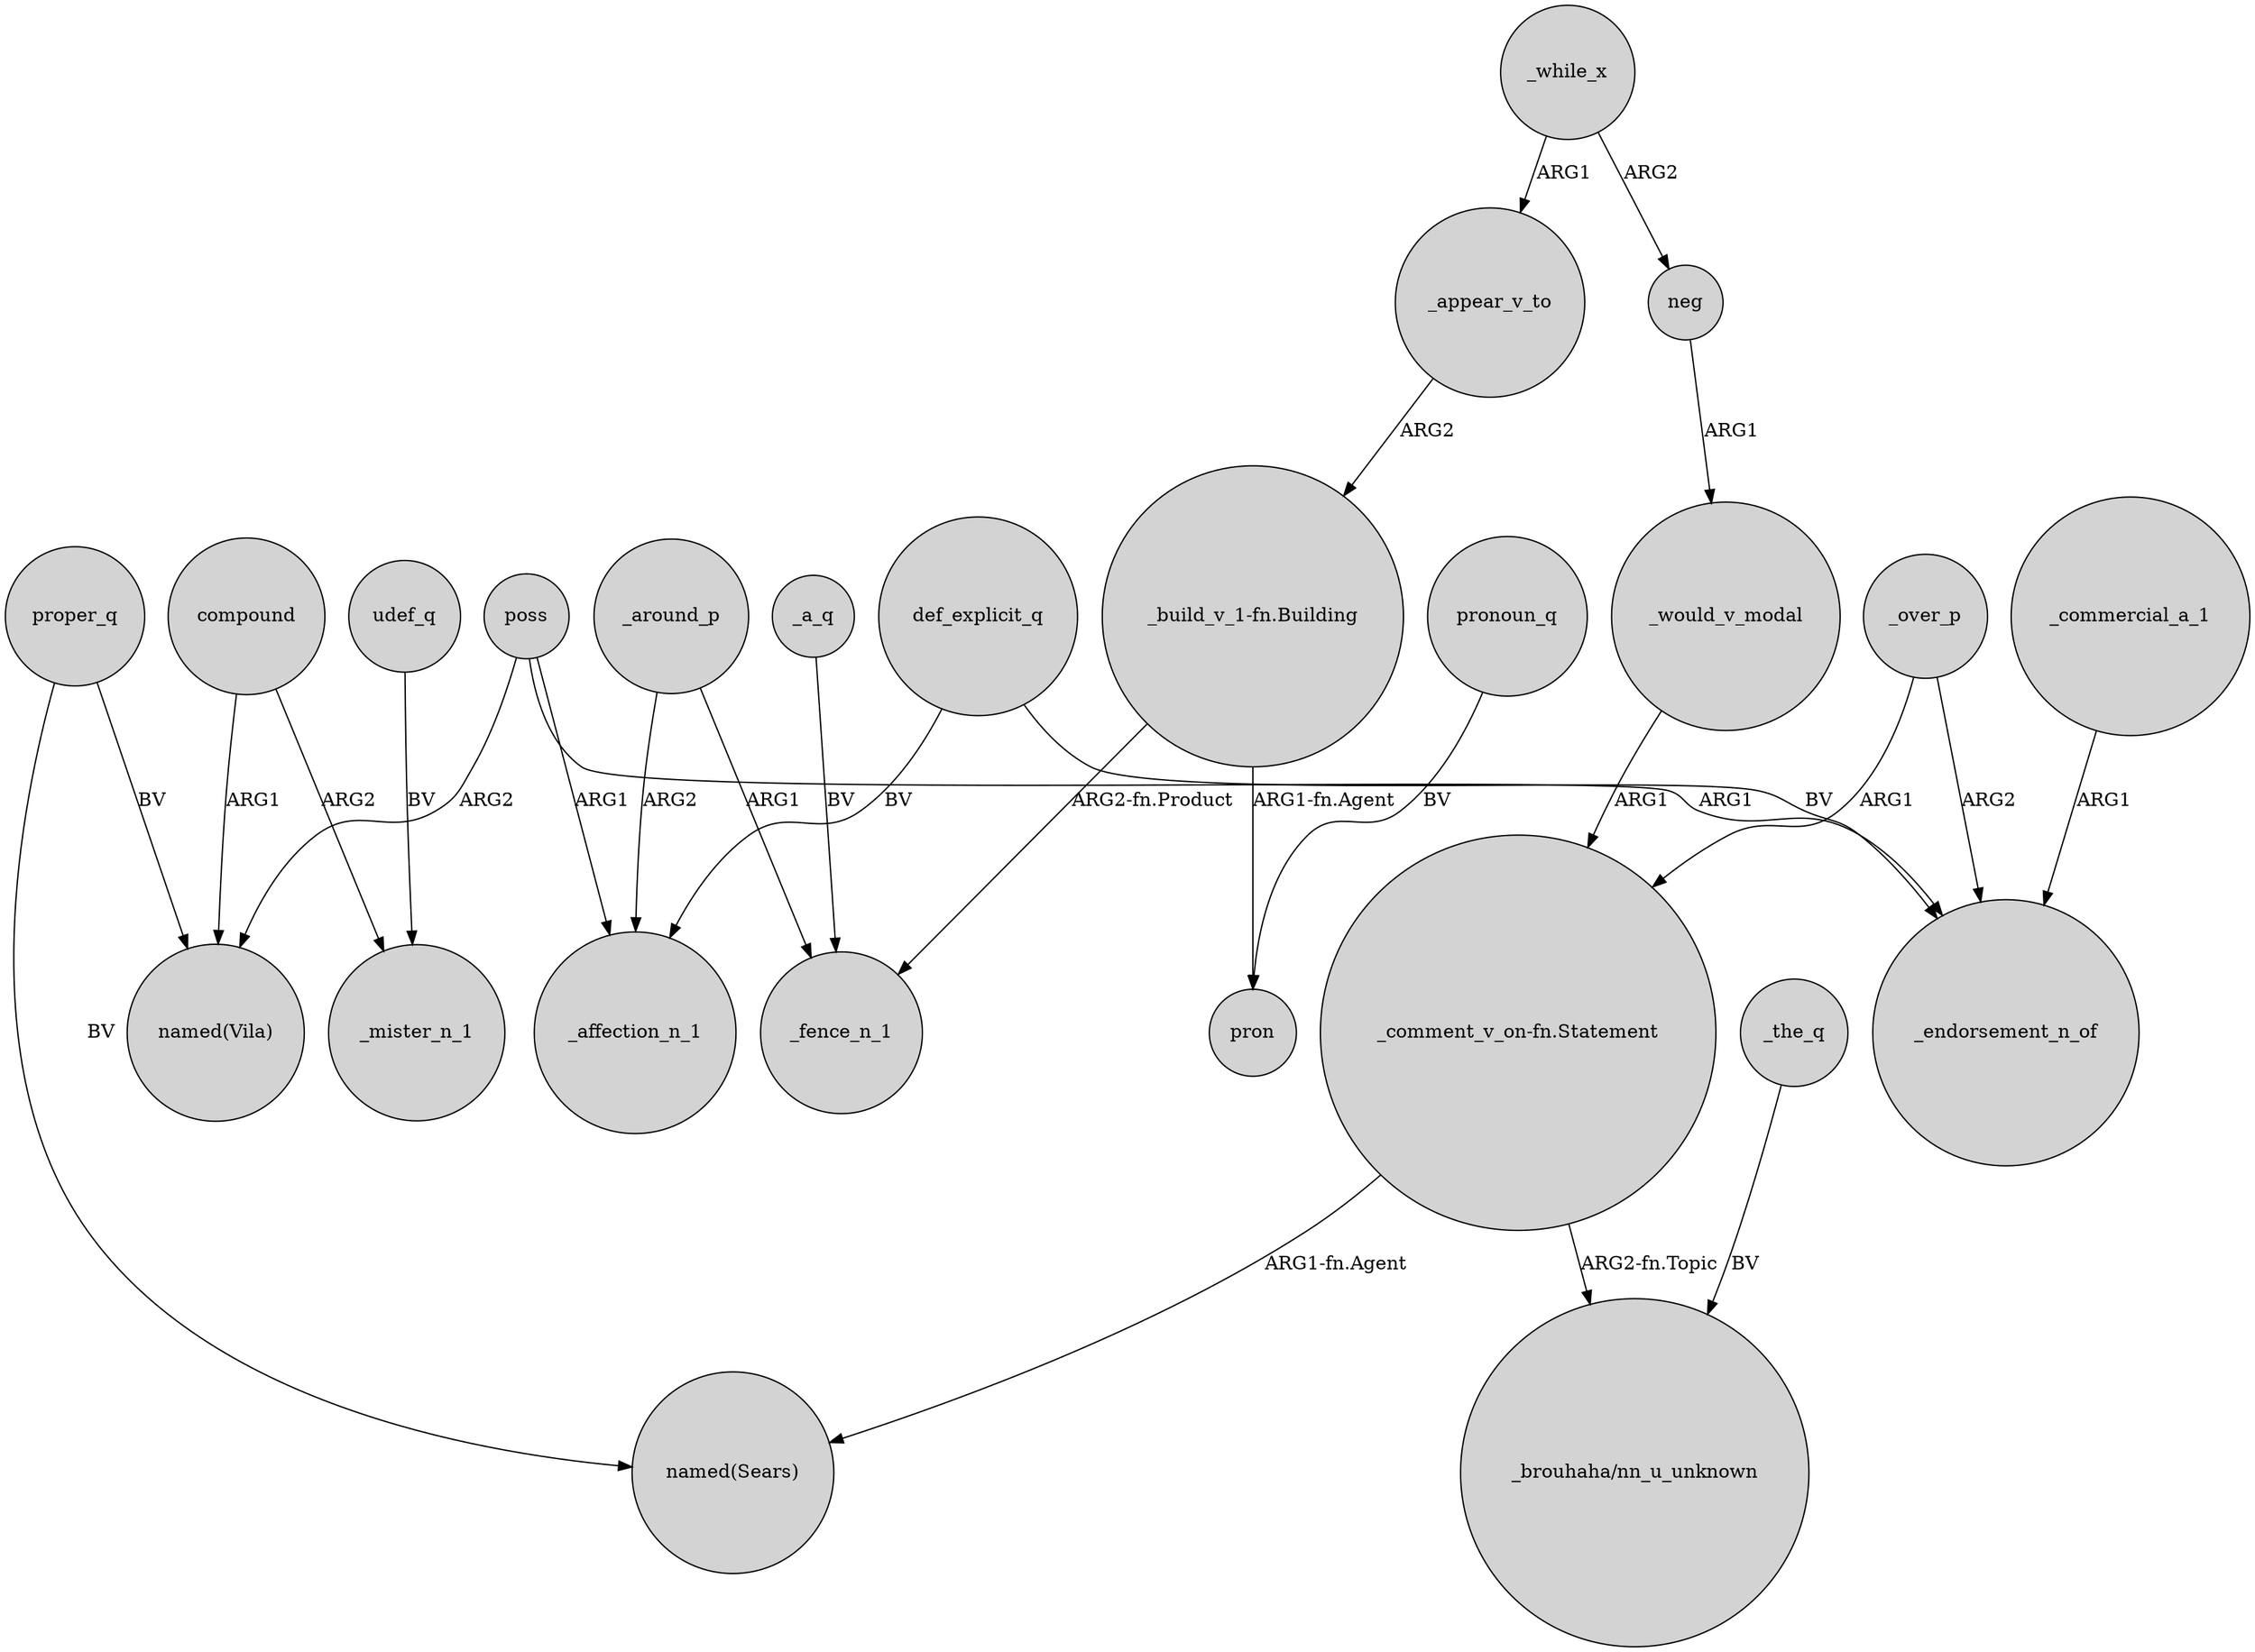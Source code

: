 digraph {
	node [shape=circle style=filled]
	_around_p -> _affection_n_1 [label=ARG2]
	poss -> _affection_n_1 [label=ARG1]
	neg -> _would_v_modal [label=ARG1]
	"_build_v_1-fn.Building" -> _fence_n_1 [label="ARG2-fn.Product"]
	_around_p -> _fence_n_1 [label=ARG1]
	compound -> _mister_n_1 [label=ARG2]
	_while_x -> _appear_v_to [label=ARG1]
	compound -> "named(Vila)" [label=ARG1]
	udef_q -> _mister_n_1 [label=BV]
	poss -> _endorsement_n_of [label=ARG1]
	_appear_v_to -> "_build_v_1-fn.Building" [label=ARG2]
	_the_q -> "_brouhaha/nn_u_unknown" [label=BV]
	_over_p -> "_comment_v_on-fn.Statement" [label=ARG1]
	poss -> "named(Vila)" [label=ARG2]
	pronoun_q -> pron [label=BV]
	_a_q -> _fence_n_1 [label=BV]
	_would_v_modal -> "_comment_v_on-fn.Statement" [label=ARG1]
	proper_q -> "named(Sears)" [label=BV]
	"_comment_v_on-fn.Statement" -> "_brouhaha/nn_u_unknown" [label="ARG2-fn.Topic"]
	def_explicit_q -> _affection_n_1 [label=BV]
	"_comment_v_on-fn.Statement" -> "named(Sears)" [label="ARG1-fn.Agent"]
	proper_q -> "named(Vila)" [label=BV]
	_while_x -> neg [label=ARG2]
	def_explicit_q -> _endorsement_n_of [label=BV]
	_over_p -> _endorsement_n_of [label=ARG2]
	"_build_v_1-fn.Building" -> pron [label="ARG1-fn.Agent"]
	_commercial_a_1 -> _endorsement_n_of [label=ARG1]
}
